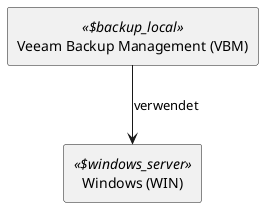@startuml


skinparam monochrome true
skinparam componentStyle uml2



show stereotype

rectangle Veeam__F_Backup__F_Management__F___N_VBM__O_ as "Veeam Backup Management (VBM)" <<$backup_local>> {
}

rectangle Windows__F___N_WIN__O_ as "Windows (WIN)" <<$windows_server>> {
}
Veeam__F_Backup__F_Management__F___N_VBM__O_ -down-> Windows__F___N_WIN__O_ : verwendet 

' Begin Protected Region [[layouting]]

' End Protected Region   [[layouting]]

@enduml
' Actifsource ID=[dc5bfacd-eaac-11e8-88d3-bfc6b992bdec,472b4fd0-0e1a-11e9-8b4c-f9aec93d8b56,Hash]
